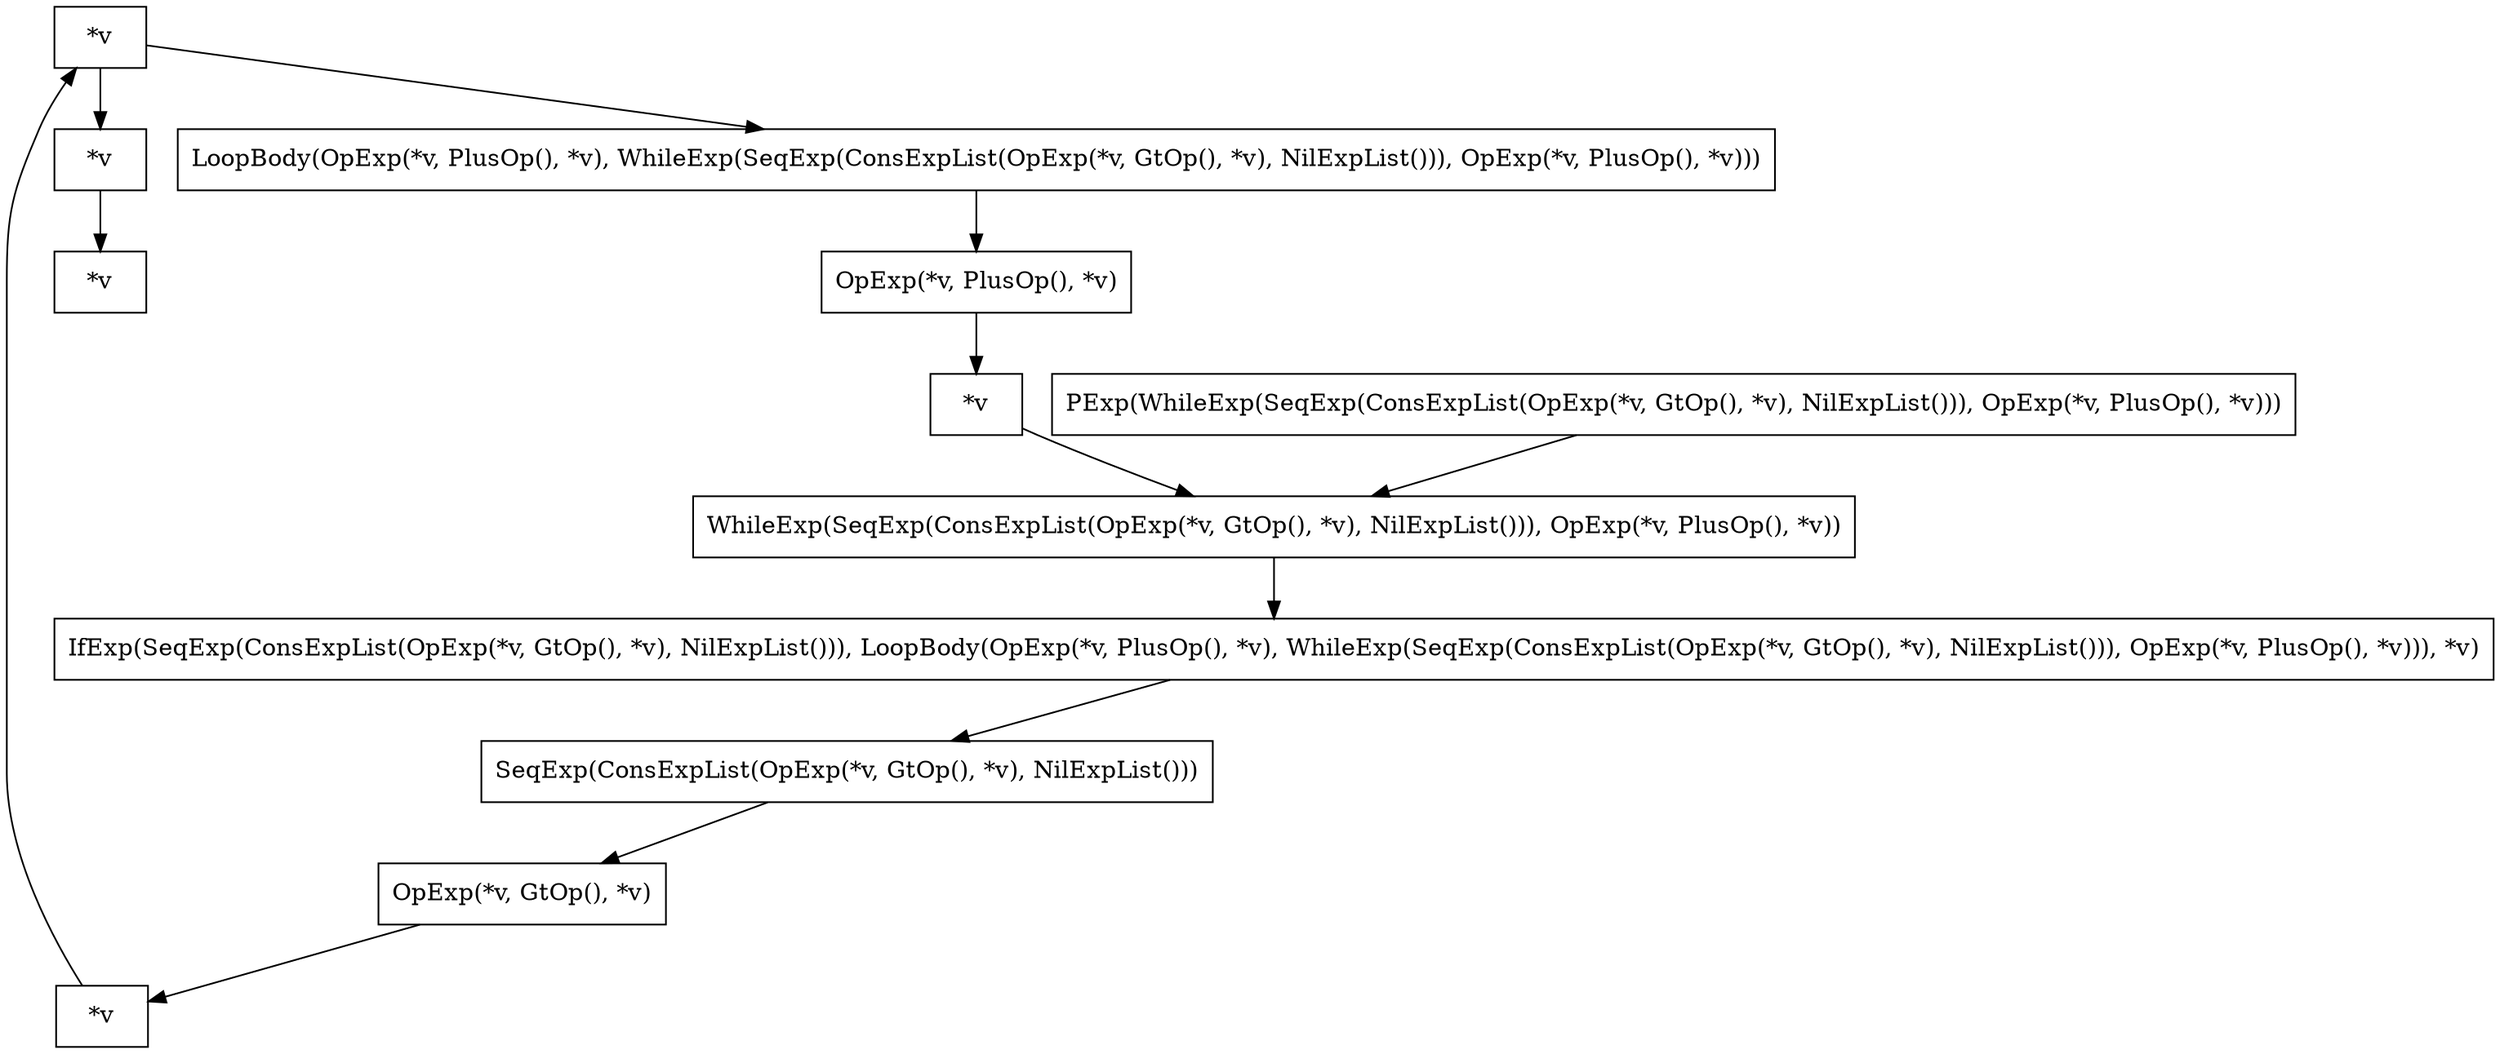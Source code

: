 digraph {
    0 [label="*v",shape=box];
    1 [label="PExp(WhileExp(SeqExp(ConsExpList(OpExp(*v, GtOp(), *v), NilExpList())), OpExp(*v, PlusOp(), *v)))"
      ,shape=box];
    2 [label="*v",shape=box];
    3 [label="OpExp(*v, GtOp(), *v)"
      ,shape=box];
    4 [label="*v",shape=box];
    5 [label="SeqExp(ConsExpList(OpExp(*v, GtOp(), *v), NilExpList()))"
      ,shape=box];
    6 [label="*v",shape=box];
    7 [label="*v",shape=box];
    8 [label="WhileExp(SeqExp(ConsExpList(OpExp(*v, GtOp(), *v), NilExpList())), OpExp(*v, PlusOp(), *v))"
      ,shape=box];
    9 [label="LoopBody(OpExp(*v, PlusOp(), *v), WhileExp(SeqExp(ConsExpList(OpExp(*v, GtOp(), *v), NilExpList())), OpExp(*v, PlusOp(), *v)))"
      ,shape=box];
    10 [label="OpExp(*v, PlusOp(), *v)"
       ,shape=box];
    11 [label="IfExp(SeqExp(ConsExpList(OpExp(*v, GtOp(), *v), NilExpList())), LoopBody(OpExp(*v, PlusOp(), *v), WhileExp(SeqExp(ConsExpList(OpExp(*v, GtOp(), *v), NilExpList())), OpExp(*v, PlusOp(), *v))), *v)"
       ,shape=box];
    1 -> 8 [label="",shape=box];
    2 -> 0 [label="",shape=box];
    3 -> 4 [label="",shape=box];
    4 -> 6 [label="",shape=box];
    5 -> 3 [label="",shape=box];
    6 -> 2 [label="",shape=box];
    6 -> 9 [label="",shape=box];
    7 -> 8 [label="",shape=box];
    8 -> 11 [label="",shape=box];
    9 -> 10 [label="",shape=box];
    10 -> 7 [label="",shape=box];
    11 -> 5 [label="",shape=box];
}
